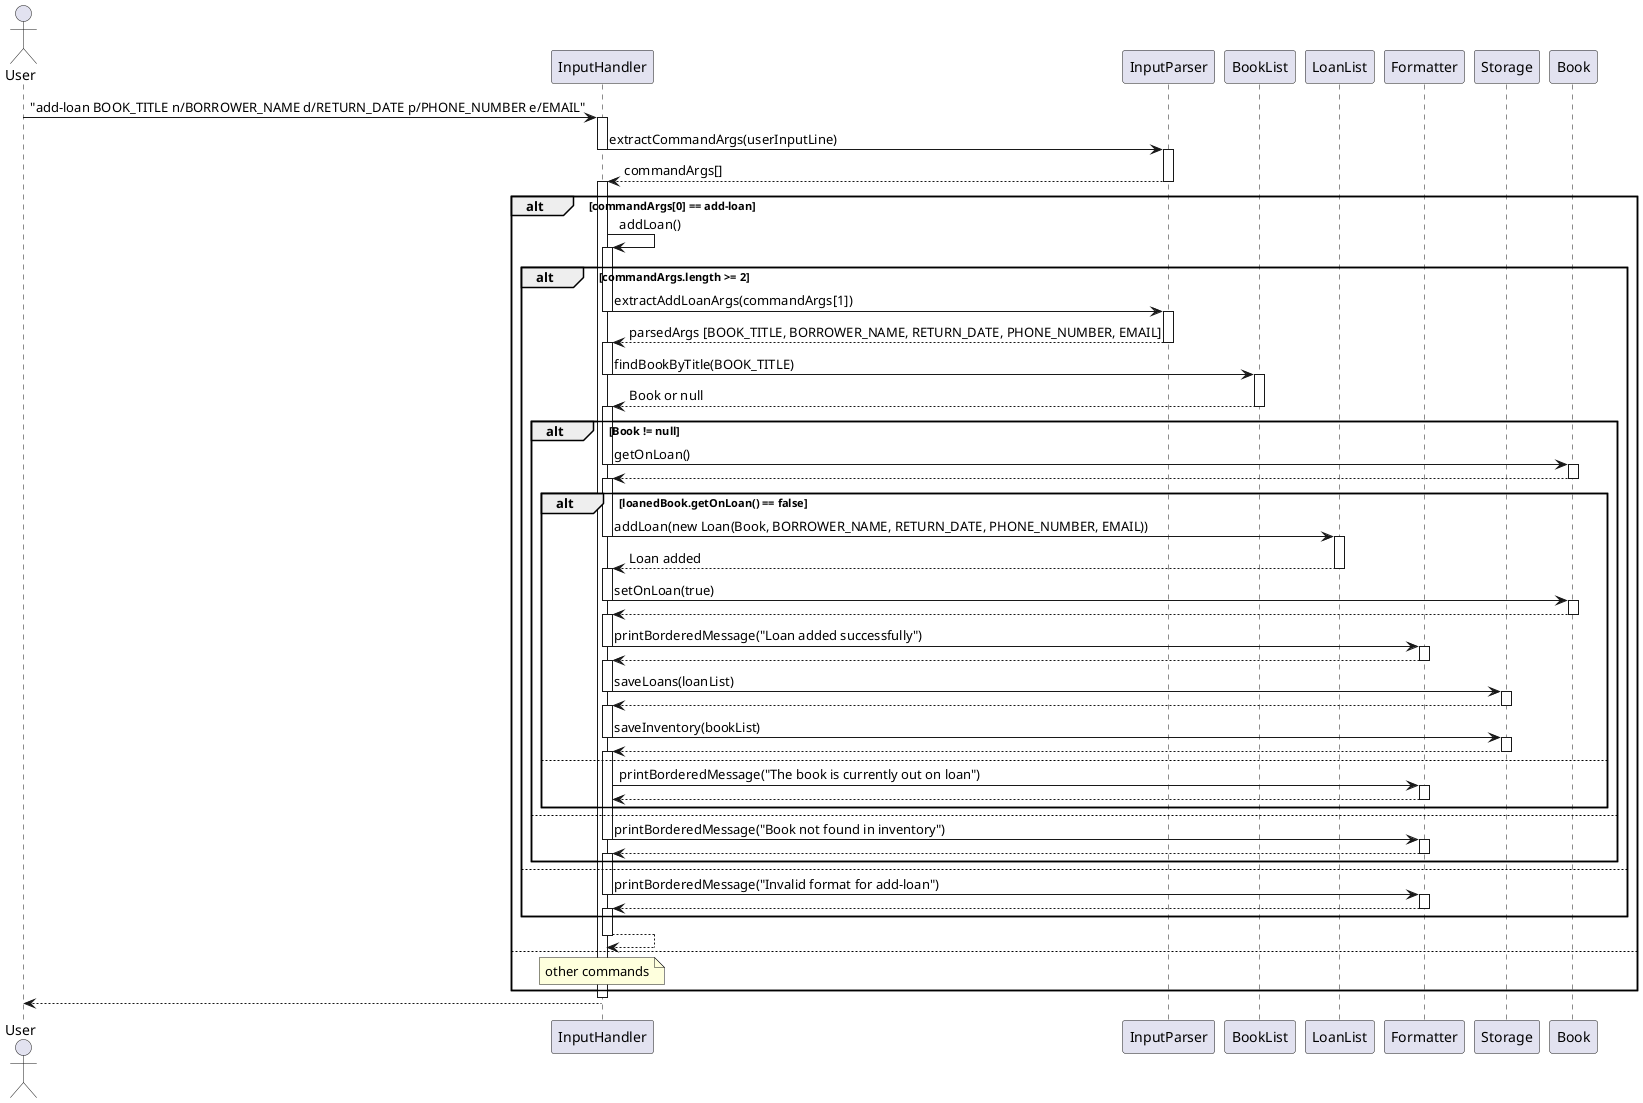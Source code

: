 @startuml
actor User
participant InputHandler
participant InputParser
participant BookList
participant LoanList
participant Formatter
participant Storage

User -> InputHandler: "add-loan BOOK_TITLE n/BORROWER_NAME d/RETURN_DATE p/PHONE_NUMBER e/EMAIL"
activate InputHandler

InputHandler -> InputParser: extractCommandArgs(userInputLine)
deactivate InputHandler
activate InputParser

InputParser --> InputHandler: commandArgs[]
deactivate InputParser
activate InputHandler

alt commandArgs[0] == add-loan

InputHandler -> InputHandler : addLoan()
            activate InputHandler

alt commandArgs.length >= 2
    InputHandler -> InputParser: extractAddLoanArgs(commandArgs[1])
    deactivate InputHandler
    activate InputParser
    InputParser --> InputHandler: parsedArgs [BOOK_TITLE, BORROWER_NAME, RETURN_DATE, PHONE_NUMBER, EMAIL]
    deactivate InputParser
    activate InputHandler


    InputHandler -> BookList: findBookByTitle(BOOK_TITLE)
    deactivate InputHandler
    activate BookList
    BookList --> InputHandler: Book or null
    deactivate BookList
    activate InputHandler

    alt Book != null


        InputHandler -> Book: getOnLoan()
        deactivate InputHandler
        activate Book

        Book --> InputHandler
        deactivate Book
        activate InputHandler

        alt loanedBook.getOnLoan() == false

            InputHandler -> LoanList: addLoan(new Loan(Book, BORROWER_NAME, RETURN_DATE, PHONE_NUMBER, EMAIL))
            deactivate InputHandler
            activate LoanList
            LoanList --> InputHandler: Loan added
            deactivate LoanList
            activate InputHandler

            InputHandler -> Book: setOnLoan(true)
            deactivate InputHandler
            activate Book

            Book --> InputHandler
            deactivate Book
            activate InputHandler

            InputHandler -> Formatter: printBorderedMessage("Loan added successfully")
            deactivate InputHandler
            activate Formatter
            Formatter --> InputHandler
            deactivate Formatter
            activate InputHandler

            InputHandler -> Storage: saveLoans(loanList)
            deactivate InputHandler
            activate Storage
            Storage --> InputHandler
            deactivate Storage
            activate InputHandler

            InputHandler -> Storage: saveInventory(bookList)
            deactivate InputHandler
            activate Storage
            Storage --> InputHandler
            deactivate Storage
            activate InputHandler
            else
                InputHandler -> Formatter: printBorderedMessage("The book is currently out on loan")
                activate Formatter
                Formatter --> InputHandler
                deactivate Formatter
        end
    else
            InputHandler -> Formatter: printBorderedMessage("Book not found in inventory")
            deactivate InputHandler
            activate Formatter
            Formatter --> InputHandler
            deactivate Formatter
            activate InputHandler

    end

else
    InputHandler -> Formatter: printBorderedMessage("Invalid format for add-loan")
    deactivate InputHandler
    activate Formatter
    Formatter --> InputHandler
    deactivate Formatter
    activate InputHandler
end

InputHandler --> InputHandler
deactivate InputHandler

else
    note over InputHandler : other commands

end

deactivate InputHandler
InputHandler --> User
@enduml